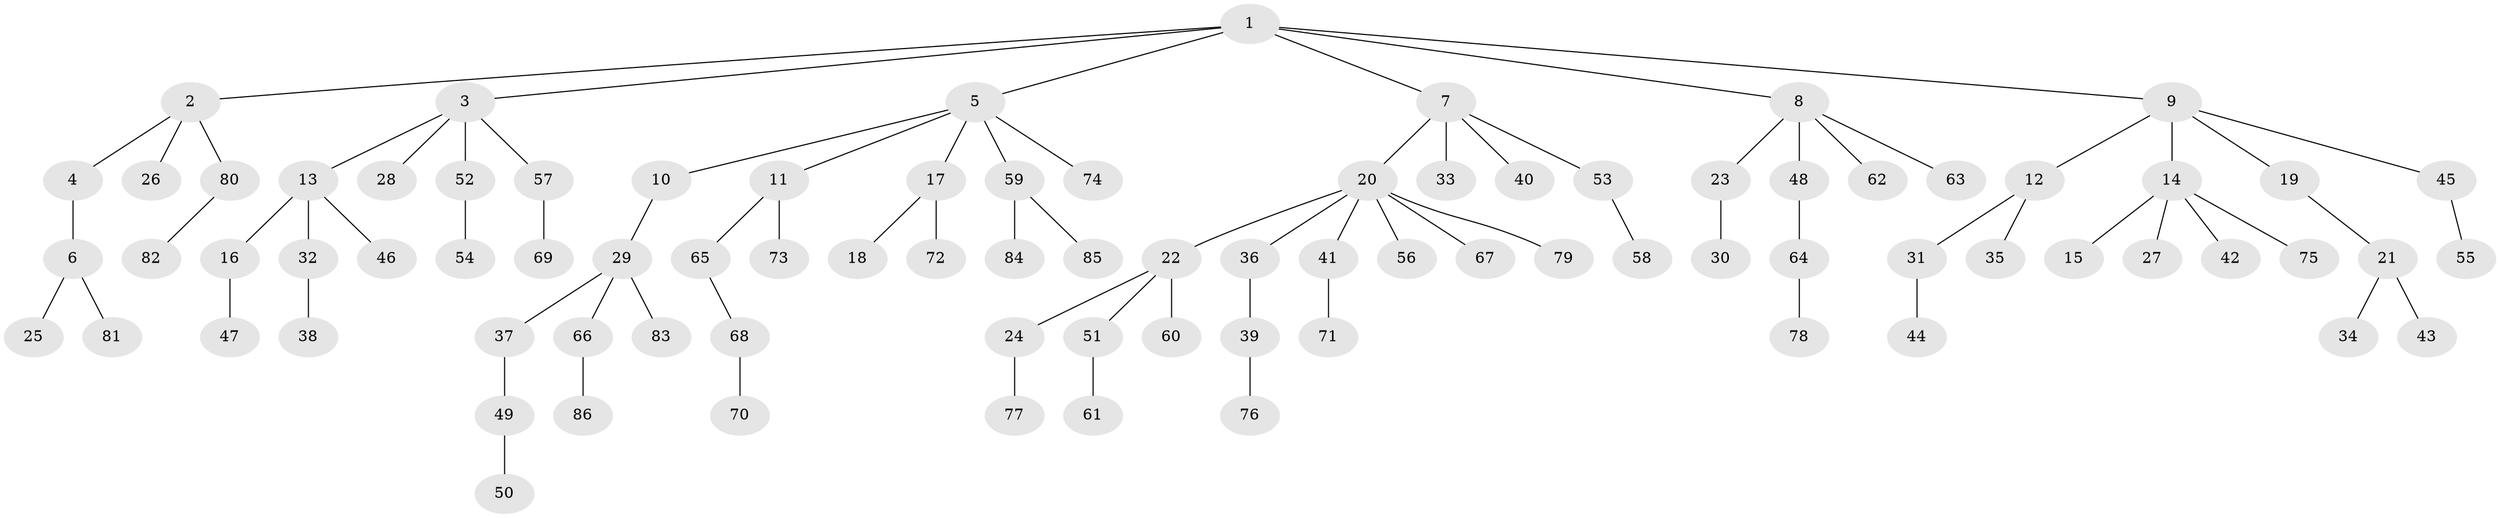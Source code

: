 // coarse degree distribution, {8: 0.03333333333333333, 5: 0.016666666666666666, 2: 0.23333333333333334, 7: 0.016666666666666666, 4: 0.05, 6: 0.016666666666666666, 1: 0.5833333333333334, 3: 0.05}
// Generated by graph-tools (version 1.1) at 2025/19/03/04/25 18:19:19]
// undirected, 86 vertices, 85 edges
graph export_dot {
graph [start="1"]
  node [color=gray90,style=filled];
  1;
  2;
  3;
  4;
  5;
  6;
  7;
  8;
  9;
  10;
  11;
  12;
  13;
  14;
  15;
  16;
  17;
  18;
  19;
  20;
  21;
  22;
  23;
  24;
  25;
  26;
  27;
  28;
  29;
  30;
  31;
  32;
  33;
  34;
  35;
  36;
  37;
  38;
  39;
  40;
  41;
  42;
  43;
  44;
  45;
  46;
  47;
  48;
  49;
  50;
  51;
  52;
  53;
  54;
  55;
  56;
  57;
  58;
  59;
  60;
  61;
  62;
  63;
  64;
  65;
  66;
  67;
  68;
  69;
  70;
  71;
  72;
  73;
  74;
  75;
  76;
  77;
  78;
  79;
  80;
  81;
  82;
  83;
  84;
  85;
  86;
  1 -- 2;
  1 -- 3;
  1 -- 5;
  1 -- 7;
  1 -- 8;
  1 -- 9;
  2 -- 4;
  2 -- 26;
  2 -- 80;
  3 -- 13;
  3 -- 28;
  3 -- 52;
  3 -- 57;
  4 -- 6;
  5 -- 10;
  5 -- 11;
  5 -- 17;
  5 -- 59;
  5 -- 74;
  6 -- 25;
  6 -- 81;
  7 -- 20;
  7 -- 33;
  7 -- 40;
  7 -- 53;
  8 -- 23;
  8 -- 48;
  8 -- 62;
  8 -- 63;
  9 -- 12;
  9 -- 14;
  9 -- 19;
  9 -- 45;
  10 -- 29;
  11 -- 65;
  11 -- 73;
  12 -- 31;
  12 -- 35;
  13 -- 16;
  13 -- 32;
  13 -- 46;
  14 -- 15;
  14 -- 27;
  14 -- 42;
  14 -- 75;
  16 -- 47;
  17 -- 18;
  17 -- 72;
  19 -- 21;
  20 -- 22;
  20 -- 36;
  20 -- 41;
  20 -- 56;
  20 -- 67;
  20 -- 79;
  21 -- 34;
  21 -- 43;
  22 -- 24;
  22 -- 51;
  22 -- 60;
  23 -- 30;
  24 -- 77;
  29 -- 37;
  29 -- 66;
  29 -- 83;
  31 -- 44;
  32 -- 38;
  36 -- 39;
  37 -- 49;
  39 -- 76;
  41 -- 71;
  45 -- 55;
  48 -- 64;
  49 -- 50;
  51 -- 61;
  52 -- 54;
  53 -- 58;
  57 -- 69;
  59 -- 84;
  59 -- 85;
  64 -- 78;
  65 -- 68;
  66 -- 86;
  68 -- 70;
  80 -- 82;
}
